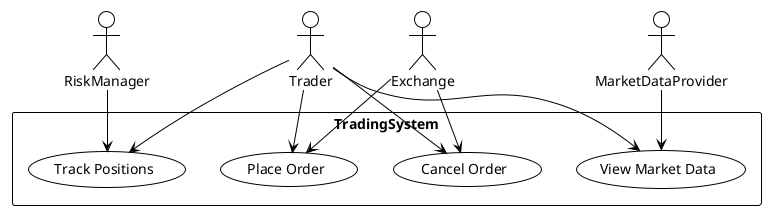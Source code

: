 @startuml TradingUseCases
!theme plain

actor Trader
actor RiskManager
actor Exchange
actor MarketDataProvider

rectangle TradingSystem {
  usecase "Place Order" as UC1
  usecase "Cancel Order" as UC2
  usecase "View Market Data" as UC3
  usecase "Track Positions" as UC4
}

Trader --> UC1
Trader --> UC2
Trader --> UC3
Trader --> UC4
RiskManager --> UC4
Exchange --> UC1
Exchange --> UC2
MarketDataProvider --> UC3
@enduml
